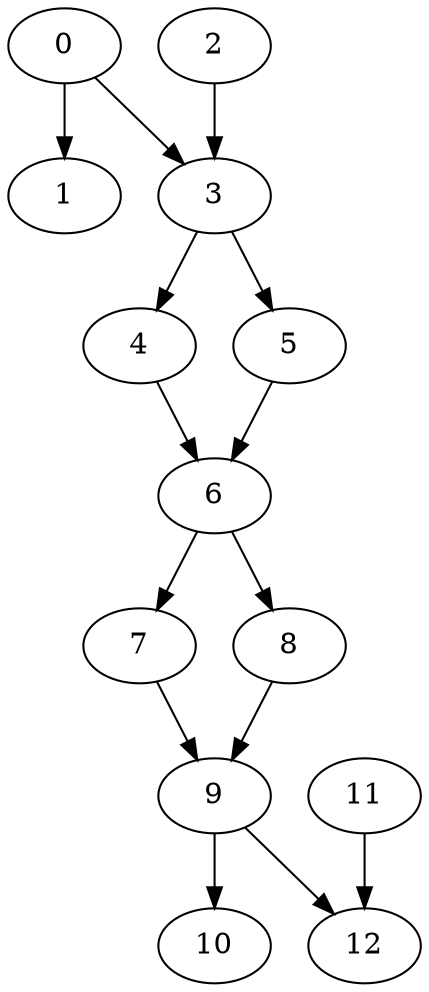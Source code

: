 digraph {
	0
	1
	2
	3
	4
	5
	6
	7
	8
	9
	10
	11
	12
	0 -> 3
	2 -> 3
	3 -> 4
	5 -> 6
	4 -> 6
	6 -> 7
	6 -> 8
	9 -> 12
	11 -> 12
	0 -> 1
	3 -> 5
	7 -> 9
	8 -> 9
	9 -> 10
}
